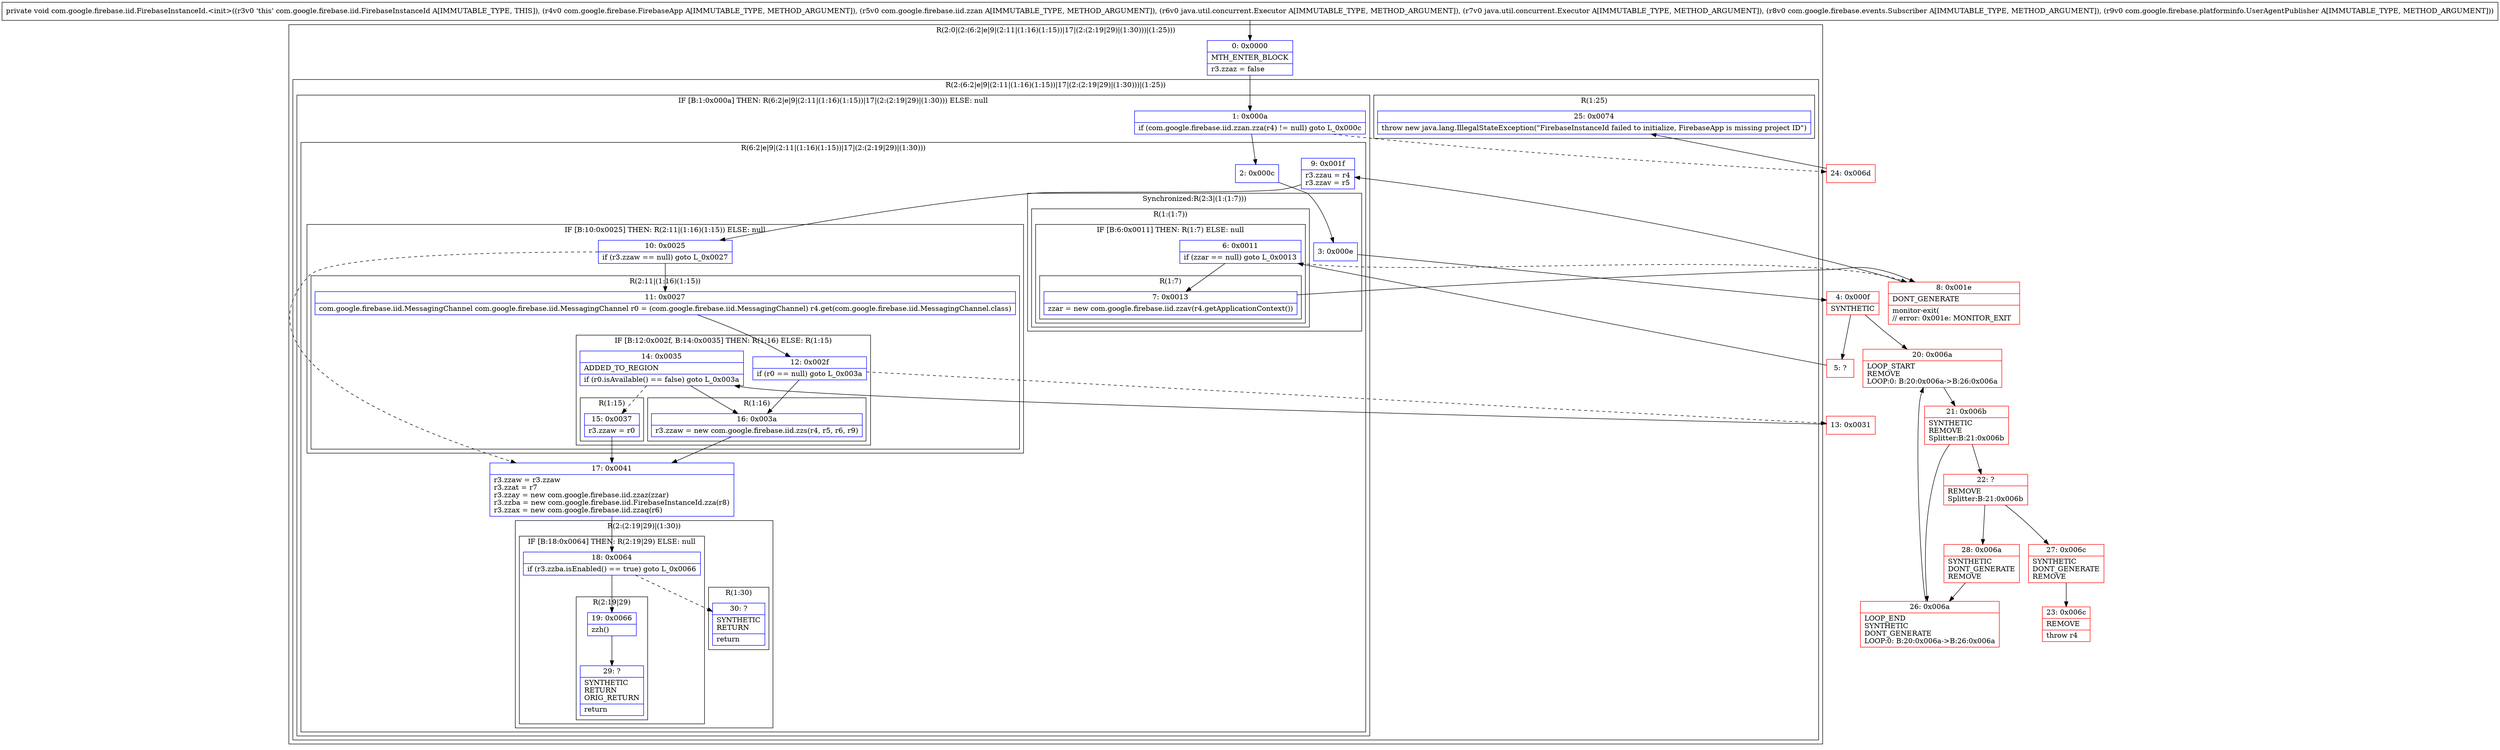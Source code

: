digraph "CFG forcom.google.firebase.iid.FirebaseInstanceId.\<init\>(Lcom\/google\/firebase\/FirebaseApp;Lcom\/google\/firebase\/iid\/zzan;Ljava\/util\/concurrent\/Executor;Ljava\/util\/concurrent\/Executor;Lcom\/google\/firebase\/events\/Subscriber;Lcom\/google\/firebase\/platforminfo\/UserAgentPublisher;)V" {
subgraph cluster_Region_1621957281 {
label = "R(2:0|(2:(6:2|e|9|(2:11|(1:16)(1:15))|17|(2:(2:19|29)|(1:30)))|(1:25)))";
node [shape=record,color=blue];
Node_0 [shape=record,label="{0\:\ 0x0000|MTH_ENTER_BLOCK\l|r3.zzaz = false\l}"];
subgraph cluster_Region_1619236568 {
label = "R(2:(6:2|e|9|(2:11|(1:16)(1:15))|17|(2:(2:19|29)|(1:30)))|(1:25))";
node [shape=record,color=blue];
subgraph cluster_IfRegion_1632553044 {
label = "IF [B:1:0x000a] THEN: R(6:2|e|9|(2:11|(1:16)(1:15))|17|(2:(2:19|29)|(1:30))) ELSE: null";
node [shape=record,color=blue];
Node_1 [shape=record,label="{1\:\ 0x000a|if (com.google.firebase.iid.zzan.zza(r4) != null) goto L_0x000c\l}"];
subgraph cluster_Region_464017638 {
label = "R(6:2|e|9|(2:11|(1:16)(1:15))|17|(2:(2:19|29)|(1:30)))";
node [shape=record,color=blue];
Node_2 [shape=record,label="{2\:\ 0x000c}"];
subgraph cluster_SynchronizedRegion_324542752 {
label = "Synchronized:R(2:3|(1:(1:7)))";
node [shape=record,color=blue];
Node_3 [shape=record,label="{3\:\ 0x000e}"];
subgraph cluster_Region_1863401669 {
label = "R(1:(1:7))";
node [shape=record,color=blue];
subgraph cluster_IfRegion_2022320411 {
label = "IF [B:6:0x0011] THEN: R(1:7) ELSE: null";
node [shape=record,color=blue];
Node_6 [shape=record,label="{6\:\ 0x0011|if (zzar == null) goto L_0x0013\l}"];
subgraph cluster_Region_557592964 {
label = "R(1:7)";
node [shape=record,color=blue];
Node_7 [shape=record,label="{7\:\ 0x0013|zzar = new com.google.firebase.iid.zzav(r4.getApplicationContext())\l}"];
}
}
}
}
Node_9 [shape=record,label="{9\:\ 0x001f|r3.zzau = r4\lr3.zzav = r5\l}"];
subgraph cluster_IfRegion_1941915042 {
label = "IF [B:10:0x0025] THEN: R(2:11|(1:16)(1:15)) ELSE: null";
node [shape=record,color=blue];
Node_10 [shape=record,label="{10\:\ 0x0025|if (r3.zzaw == null) goto L_0x0027\l}"];
subgraph cluster_Region_1683062882 {
label = "R(2:11|(1:16)(1:15))";
node [shape=record,color=blue];
Node_11 [shape=record,label="{11\:\ 0x0027|com.google.firebase.iid.MessagingChannel com.google.firebase.iid.MessagingChannel r0 = (com.google.firebase.iid.MessagingChannel) r4.get(com.google.firebase.iid.MessagingChannel.class)\l}"];
subgraph cluster_IfRegion_1853494816 {
label = "IF [B:12:0x002f, B:14:0x0035] THEN: R(1:16) ELSE: R(1:15)";
node [shape=record,color=blue];
Node_12 [shape=record,label="{12\:\ 0x002f|if (r0 == null) goto L_0x003a\l}"];
Node_14 [shape=record,label="{14\:\ 0x0035|ADDED_TO_REGION\l|if (r0.isAvailable() == false) goto L_0x003a\l}"];
subgraph cluster_Region_374154360 {
label = "R(1:16)";
node [shape=record,color=blue];
Node_16 [shape=record,label="{16\:\ 0x003a|r3.zzaw = new com.google.firebase.iid.zzs(r4, r5, r6, r9)\l}"];
}
subgraph cluster_Region_223548392 {
label = "R(1:15)";
node [shape=record,color=blue];
Node_15 [shape=record,label="{15\:\ 0x0037|r3.zzaw = r0\l}"];
}
}
}
}
Node_17 [shape=record,label="{17\:\ 0x0041|r3.zzaw = r3.zzaw\lr3.zzat = r7\lr3.zzay = new com.google.firebase.iid.zzaz(zzar)\lr3.zzba = new com.google.firebase.iid.FirebaseInstanceId.zza(r8)\lr3.zzax = new com.google.firebase.iid.zzaq(r6)\l}"];
subgraph cluster_Region_1059460443 {
label = "R(2:(2:19|29)|(1:30))";
node [shape=record,color=blue];
subgraph cluster_IfRegion_2136384298 {
label = "IF [B:18:0x0064] THEN: R(2:19|29) ELSE: null";
node [shape=record,color=blue];
Node_18 [shape=record,label="{18\:\ 0x0064|if (r3.zzba.isEnabled() == true) goto L_0x0066\l}"];
subgraph cluster_Region_1993173815 {
label = "R(2:19|29)";
node [shape=record,color=blue];
Node_19 [shape=record,label="{19\:\ 0x0066|zzh()\l}"];
Node_29 [shape=record,label="{29\:\ ?|SYNTHETIC\lRETURN\lORIG_RETURN\l|return\l}"];
}
}
subgraph cluster_Region_165474162 {
label = "R(1:30)";
node [shape=record,color=blue];
Node_30 [shape=record,label="{30\:\ ?|SYNTHETIC\lRETURN\l|return\l}"];
}
}
}
}
subgraph cluster_Region_115322847 {
label = "R(1:25)";
node [shape=record,color=blue];
Node_25 [shape=record,label="{25\:\ 0x0074|throw new java.lang.IllegalStateException(\"FirebaseInstanceId failed to initialize, FirebaseApp is missing project ID\")\l}"];
}
}
}
Node_4 [shape=record,color=red,label="{4\:\ 0x000f|SYNTHETIC\l}"];
Node_5 [shape=record,color=red,label="{5\:\ ?}"];
Node_8 [shape=record,color=red,label="{8\:\ 0x001e|DONT_GENERATE\l|monitor\-exit(\l\/\/ error: 0x001e: MONITOR_EXIT  \l}"];
Node_13 [shape=record,color=red,label="{13\:\ 0x0031}"];
Node_20 [shape=record,color=red,label="{20\:\ 0x006a|LOOP_START\lREMOVE\lLOOP:0: B:20:0x006a\-\>B:26:0x006a\l}"];
Node_21 [shape=record,color=red,label="{21\:\ 0x006b|SYNTHETIC\lREMOVE\lSplitter:B:21:0x006b\l}"];
Node_22 [shape=record,color=red,label="{22\:\ ?|REMOVE\lSplitter:B:21:0x006b\l}"];
Node_23 [shape=record,color=red,label="{23\:\ 0x006c|REMOVE\l|throw r4\l}"];
Node_24 [shape=record,color=red,label="{24\:\ 0x006d}"];
Node_26 [shape=record,color=red,label="{26\:\ 0x006a|LOOP_END\lSYNTHETIC\lDONT_GENERATE\lLOOP:0: B:20:0x006a\-\>B:26:0x006a\l}"];
Node_27 [shape=record,color=red,label="{27\:\ 0x006c|SYNTHETIC\lDONT_GENERATE\lREMOVE\l}"];
Node_28 [shape=record,color=red,label="{28\:\ 0x006a|SYNTHETIC\lDONT_GENERATE\lREMOVE\l}"];
MethodNode[shape=record,label="{private void com.google.firebase.iid.FirebaseInstanceId.\<init\>((r3v0 'this' com.google.firebase.iid.FirebaseInstanceId A[IMMUTABLE_TYPE, THIS]), (r4v0 com.google.firebase.FirebaseApp A[IMMUTABLE_TYPE, METHOD_ARGUMENT]), (r5v0 com.google.firebase.iid.zzan A[IMMUTABLE_TYPE, METHOD_ARGUMENT]), (r6v0 java.util.concurrent.Executor A[IMMUTABLE_TYPE, METHOD_ARGUMENT]), (r7v0 java.util.concurrent.Executor A[IMMUTABLE_TYPE, METHOD_ARGUMENT]), (r8v0 com.google.firebase.events.Subscriber A[IMMUTABLE_TYPE, METHOD_ARGUMENT]), (r9v0 com.google.firebase.platforminfo.UserAgentPublisher A[IMMUTABLE_TYPE, METHOD_ARGUMENT])) }"];
MethodNode -> Node_0;
Node_0 -> Node_1;
Node_1 -> Node_2;
Node_1 -> Node_24[style=dashed];
Node_2 -> Node_3;
Node_3 -> Node_4;
Node_6 -> Node_7;
Node_6 -> Node_8[style=dashed];
Node_7 -> Node_8;
Node_9 -> Node_10;
Node_10 -> Node_11;
Node_10 -> Node_17[style=dashed];
Node_11 -> Node_12;
Node_12 -> Node_13[style=dashed];
Node_12 -> Node_16;
Node_14 -> Node_15[style=dashed];
Node_14 -> Node_16;
Node_16 -> Node_17;
Node_15 -> Node_17;
Node_17 -> Node_18;
Node_18 -> Node_19;
Node_18 -> Node_30[style=dashed];
Node_19 -> Node_29;
Node_4 -> Node_5;
Node_4 -> Node_20;
Node_5 -> Node_6;
Node_8 -> Node_9;
Node_13 -> Node_14;
Node_20 -> Node_21;
Node_21 -> Node_22;
Node_21 -> Node_26;
Node_22 -> Node_27;
Node_22 -> Node_28;
Node_24 -> Node_25;
Node_26 -> Node_20;
Node_27 -> Node_23;
Node_28 -> Node_26;
}

